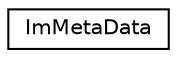 digraph G
{
  edge [fontname="Helvetica",fontsize="10",labelfontname="Helvetica",labelfontsize="10"];
  node [fontname="Helvetica",fontsize="10",shape=record];
  rankdir=LR;
  Node1 [label="ImMetaData",height=0.2,width=0.4,color="black", fillcolor="white", style="filled",URL="$d9/d6a/structImMetaData.html"];
}
